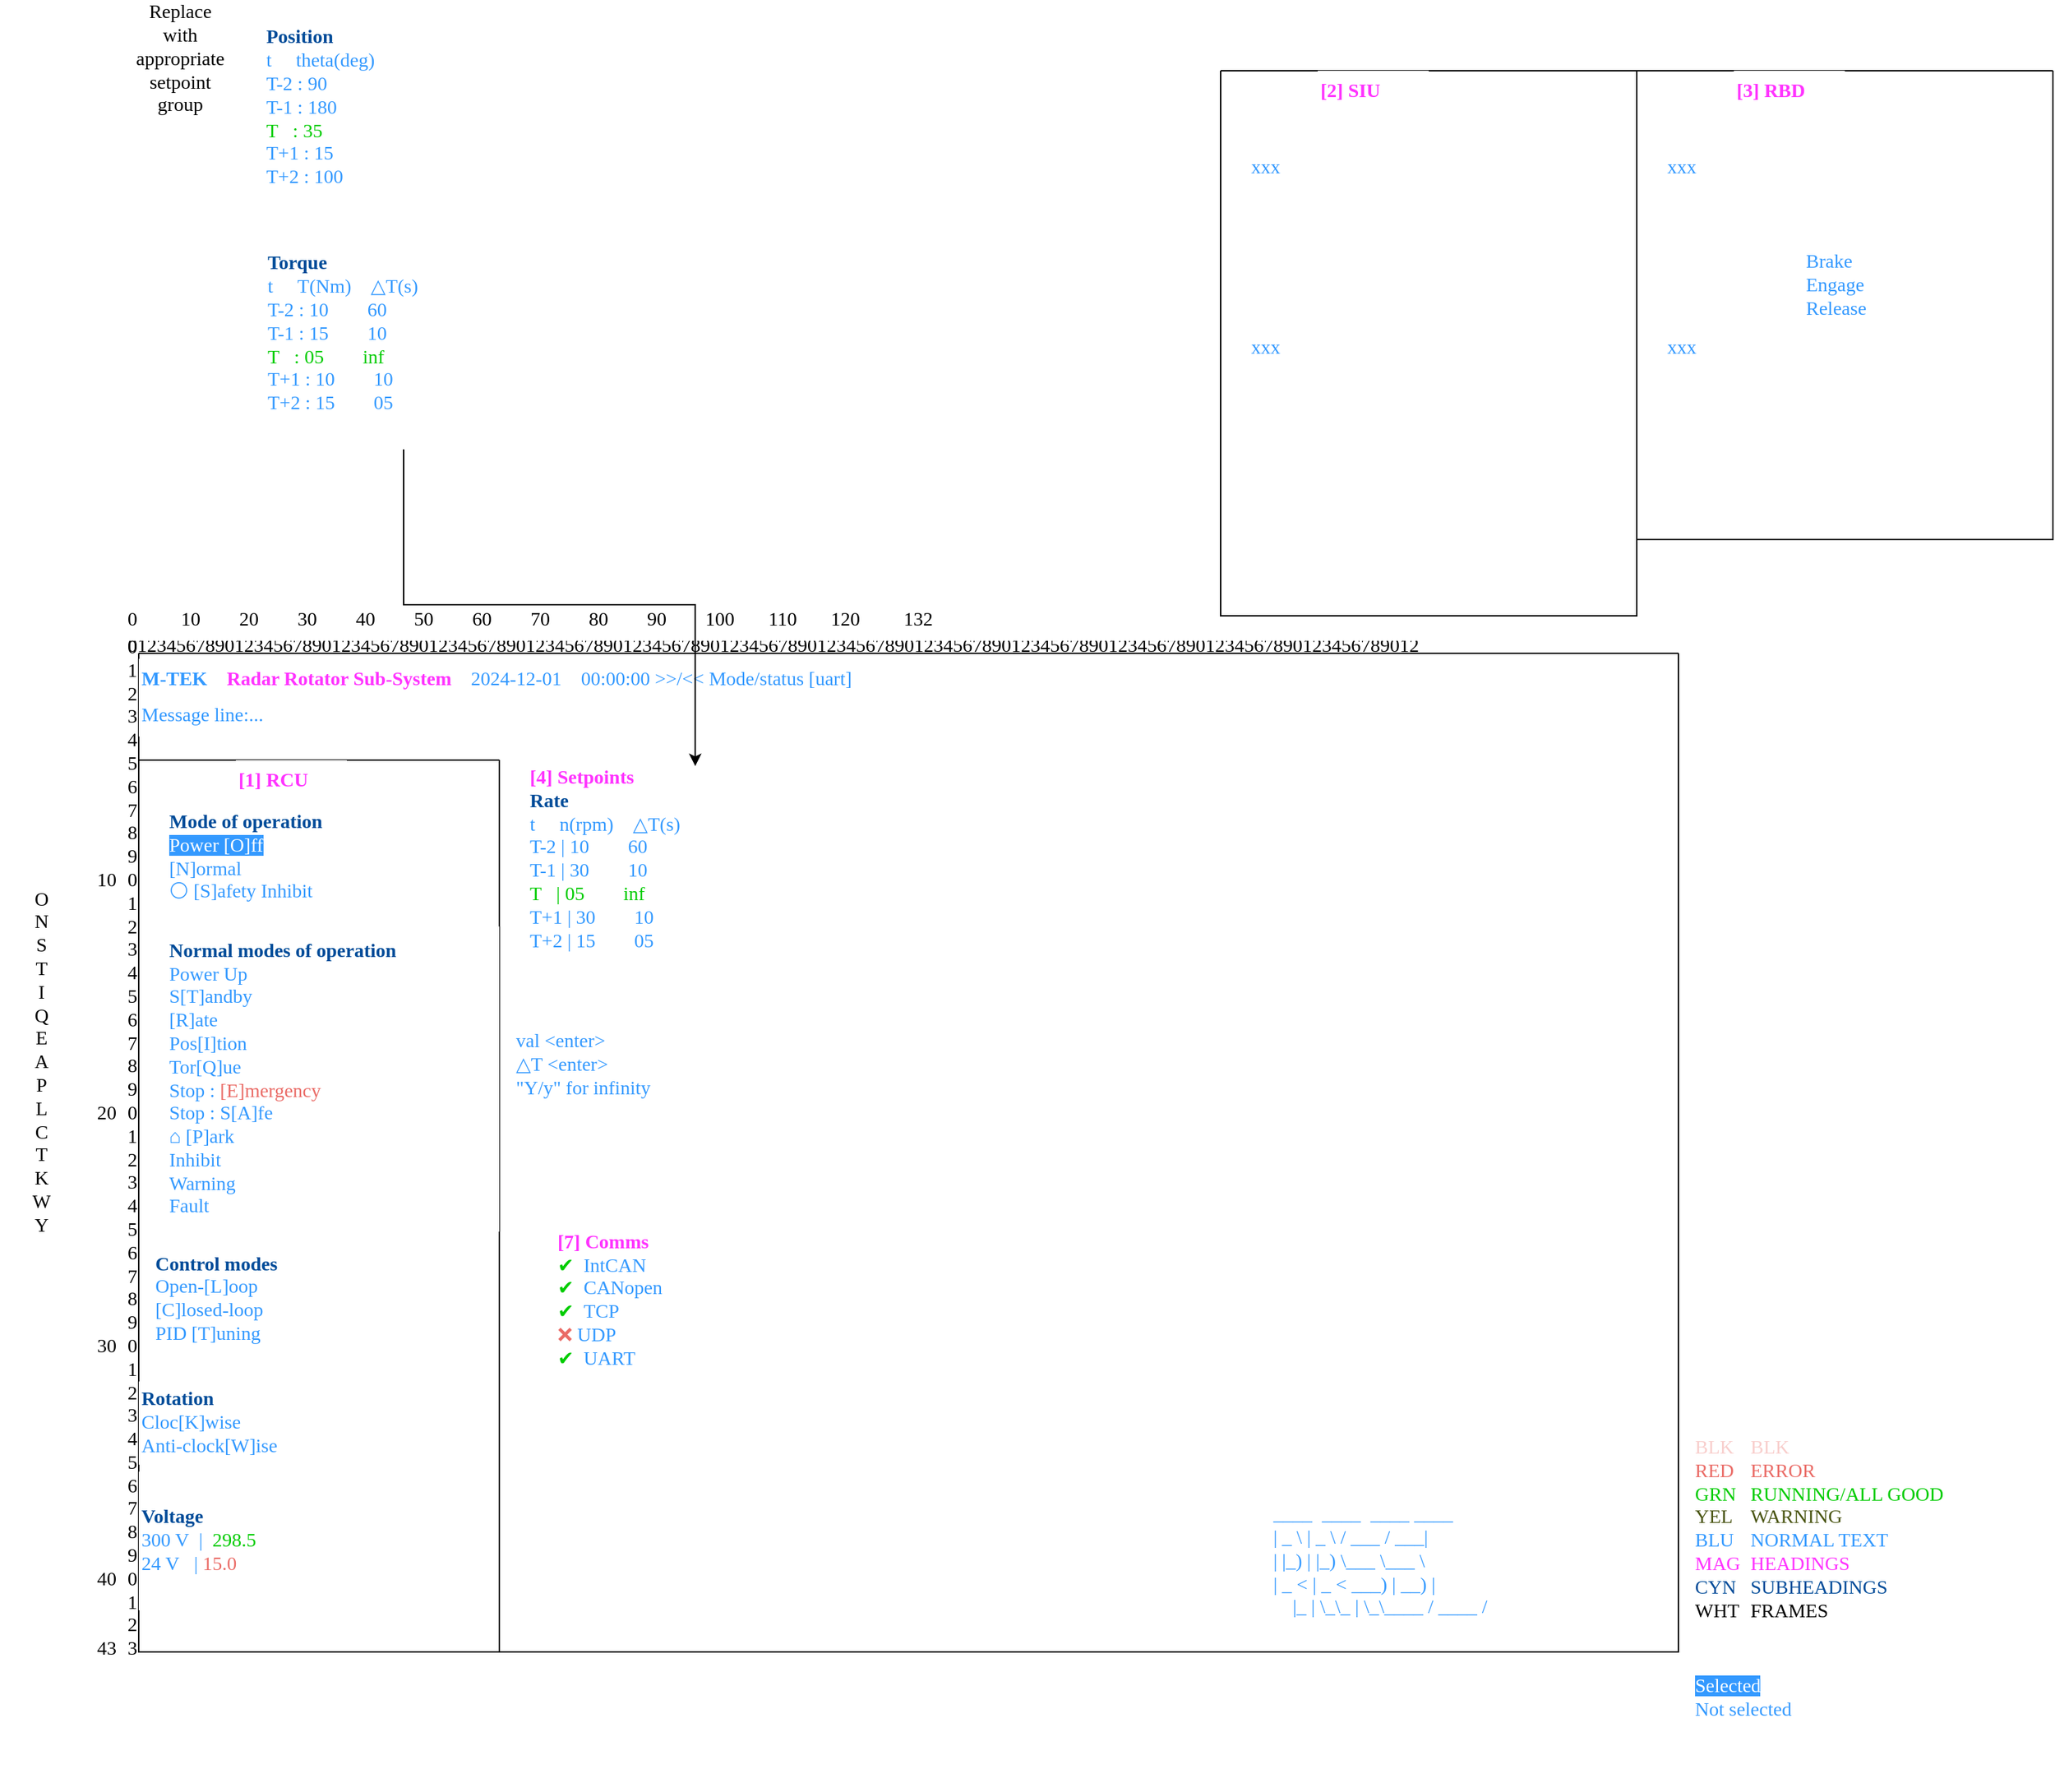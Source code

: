 <mxfile version="25.0.3">
  <diagram name="Page-1" id="gYPdV5KYoYjTxZCbX4Au">
    <mxGraphModel dx="3088" dy="1907" grid="1" gridSize="10" guides="1" tooltips="1" connect="1" arrows="1" fold="1" page="1" pageScale="1" pageWidth="1654" pageHeight="1169" math="0" shadow="0">
      <root>
        <mxCell id="0" />
        <mxCell id="1" parent="0" />
        <mxCell id="qkAYrCaB-duEuZqhV6VB-1" value="&lt;font&gt;0123456789012345678901234567890123456789012345678901234567890123456789012345678901234567890123456789012345678901234567890123456789012&lt;/font&gt;" style="text;html=1;align=left;verticalAlign=middle;resizable=0;points=[];autosize=1;strokeColor=none;fillColor=default;fontFamily=Lucida Console;fontSize=14;" parent="1" vertex="1">
          <mxGeometry x="10" y="-20" width="1150" height="30" as="geometry" />
        </mxCell>
        <mxCell id="qkAYrCaB-duEuZqhV6VB-2" value="&lt;font&gt;0&amp;nbsp; &amp;nbsp; &amp;nbsp; &amp;nbsp; &amp;nbsp;10&amp;nbsp; &amp;nbsp; &amp;nbsp; &amp;nbsp; 20&amp;nbsp; &amp;nbsp; &amp;nbsp; &amp;nbsp; 30&amp;nbsp; &amp;nbsp; &amp;nbsp; &amp;nbsp; 40&amp;nbsp; &amp;nbsp; &amp;nbsp; &amp;nbsp; 50&amp;nbsp; &amp;nbsp; &amp;nbsp; &amp;nbsp; 60&amp;nbsp; &amp;nbsp; &amp;nbsp; &amp;nbsp; 70&amp;nbsp; &amp;nbsp; &amp;nbsp; &amp;nbsp; 80&amp;nbsp; &amp;nbsp; &amp;nbsp; &amp;nbsp; 90&amp;nbsp; &amp;nbsp; &amp;nbsp; &amp;nbsp; 100&amp;nbsp; &amp;nbsp; &amp;nbsp; &amp;nbsp;110&amp;nbsp; &amp;nbsp; &amp;nbsp; &amp;nbsp;120&amp;nbsp; &amp;nbsp; &amp;nbsp; &amp;nbsp; &amp;nbsp;132&amp;nbsp;&lt;/font&gt;" style="text;html=1;align=left;verticalAlign=middle;resizable=0;points=[];autosize=1;strokeColor=none;fillColor=default;fontFamily=Lucida Console;fontSize=14;" parent="1" vertex="1">
          <mxGeometry x="10" y="-39" width="1170" height="30" as="geometry" />
        </mxCell>
        <mxCell id="0JCC86L8l436ZXqpCiF8-2" value="&lt;div&gt;&lt;br&gt;&lt;/div&gt;&lt;div&gt;&lt;br&gt;&lt;/div&gt;&lt;div&gt;&lt;br&gt;&lt;/div&gt;&lt;div&gt;&lt;br&gt;&lt;/div&gt;&lt;div&gt;&lt;br&gt;&lt;/div&gt;&lt;div&gt;&lt;br&gt;&lt;/div&gt;&lt;div&gt;&lt;br&gt;&lt;/div&gt;&lt;div&gt;&lt;br&gt;&lt;/div&gt;&lt;div&gt;&lt;br&gt;&lt;/div&gt;&lt;br&gt;&lt;div&gt;10&lt;/div&gt;&lt;div&gt;&lt;br&gt;&lt;/div&gt;&lt;div&gt;&lt;br&gt;&lt;/div&gt;&lt;div&gt;&lt;br&gt;&lt;/div&gt;&lt;div&gt;&lt;br&gt;&lt;/div&gt;&lt;div&gt;&lt;br&gt;&lt;/div&gt;&lt;div&gt;&lt;br&gt;&lt;/div&gt;&lt;div&gt;&lt;br&gt;&lt;/div&gt;&lt;div&gt;&lt;br&gt;&lt;/div&gt;&lt;div&gt;&lt;br&gt;&lt;/div&gt;&lt;div&gt;20&lt;/div&gt;&lt;div&gt;&lt;br&gt;&lt;/div&gt;&lt;div&gt;&lt;br&gt;&lt;/div&gt;&lt;div&gt;&lt;br&gt;&lt;/div&gt;&lt;div&gt;&lt;br&gt;&lt;/div&gt;&lt;div&gt;&lt;br&gt;&lt;/div&gt;&lt;div&gt;&lt;br&gt;&lt;/div&gt;&lt;div&gt;&lt;br&gt;&lt;/div&gt;&lt;div&gt;&lt;br&gt;&lt;/div&gt;&lt;div&gt;&lt;br&gt;&lt;/div&gt;&lt;div&gt;30&lt;/div&gt;&lt;div&gt;&lt;br&gt;&lt;/div&gt;&lt;div&gt;&lt;br&gt;&lt;/div&gt;&lt;div&gt;&lt;br&gt;&lt;/div&gt;&lt;div&gt;&lt;br&gt;&lt;/div&gt;&lt;div&gt;&lt;br&gt;&lt;/div&gt;&lt;div&gt;&lt;br&gt;&lt;/div&gt;&lt;div&gt;&lt;br&gt;&lt;/div&gt;&lt;div&gt;&lt;br&gt;&lt;/div&gt;&lt;div&gt;&lt;br&gt;&lt;/div&gt;&lt;div&gt;40&lt;/div&gt;&lt;div&gt;&lt;br&gt;&lt;/div&gt;&lt;div&gt;&lt;br&gt;&lt;/div&gt;&lt;div&gt;43&lt;/div&gt;&lt;div&gt;&lt;br&gt;&lt;/div&gt;&lt;div&gt;&lt;br&gt;&lt;/div&gt;&lt;div&gt;&lt;br&gt;&lt;/div&gt;" style="text;whiteSpace=wrap;html=1;align=right;fontFamily=Lucida Console;fontSize=14;" parent="1" vertex="1">
          <mxGeometry x="-18" y="-19" width="24" height="240" as="geometry" />
        </mxCell>
        <mxCell id="qkAYrCaB-duEuZqhV6VB-3" value="0&lt;div&gt;1&lt;/div&gt;&lt;div&gt;2&lt;/div&gt;&lt;div&gt;3&lt;/div&gt;&lt;div&gt;4&lt;/div&gt;&lt;div&gt;5&lt;/div&gt;&lt;div&gt;6&lt;/div&gt;&lt;div&gt;7&lt;/div&gt;&lt;div&gt;8&lt;/div&gt;&lt;div&gt;9&lt;/div&gt;&lt;div&gt;0&lt;/div&gt;&lt;div&gt;1&lt;/div&gt;&lt;div&gt;2&lt;/div&gt;&lt;div&gt;3&lt;/div&gt;&lt;div&gt;4&lt;/div&gt;&lt;div&gt;5&lt;/div&gt;&lt;div&gt;6&lt;/div&gt;&lt;div&gt;7&lt;/div&gt;&lt;div&gt;8&lt;/div&gt;&lt;div&gt;9&lt;/div&gt;&lt;div&gt;0&lt;/div&gt;&lt;div&gt;1&lt;/div&gt;&lt;div&gt;2&lt;/div&gt;&lt;div&gt;3&lt;/div&gt;&lt;div&gt;4&lt;/div&gt;&lt;div&gt;5&lt;/div&gt;&lt;div&gt;6&lt;/div&gt;&lt;div&gt;7&lt;/div&gt;&lt;div&gt;8&lt;/div&gt;&lt;div&gt;9&lt;/div&gt;&lt;div&gt;0&lt;/div&gt;&lt;div&gt;1&lt;/div&gt;&lt;div&gt;2&lt;/div&gt;&lt;div&gt;3&lt;/div&gt;&lt;div&gt;4&lt;/div&gt;&lt;div&gt;5&lt;/div&gt;&lt;div&gt;6&lt;/div&gt;&lt;div&gt;7&lt;/div&gt;&lt;div&gt;8&lt;/div&gt;&lt;div&gt;9&lt;/div&gt;&lt;div&gt;0&lt;/div&gt;&lt;div&gt;1&lt;/div&gt;&lt;div&gt;2&lt;/div&gt;&lt;div&gt;3&lt;/div&gt;&lt;div&gt;&lt;br&gt;&lt;/div&gt;&lt;div&gt;&lt;br&gt;&lt;/div&gt;" style="text;whiteSpace=wrap;html=1;fontFamily=Lucida Console;fontSize=14;" parent="1" vertex="1">
          <mxGeometry x="10" y="-19" width="24" height="240" as="geometry" />
        </mxCell>
        <mxCell id="LSzqvkUK99cfRbp6Mw0R-84" value="&lt;div&gt;&lt;font color=&quot;#f8cecc&quot;&gt;BLK&lt;/font&gt;&lt;/div&gt;&lt;div&gt;&lt;font color=&quot;#ea6b66&quot;&gt;RED&lt;/font&gt;&lt;/div&gt;&lt;div&gt;&lt;span style=&quot;color: rgb(0, 204, 0);&quot;&gt;GRN&lt;/span&gt;&lt;/div&gt;&lt;div&gt;&lt;font color=&quot;#495411&quot;&gt;YEL&lt;/font&gt;&lt;/div&gt;&lt;div&gt;&lt;font color=&quot;#3399ff&quot;&gt;BLU&lt;/font&gt;&lt;/div&gt;&lt;div&gt;&lt;font color=&quot;#ff33ff&quot;&gt;MAG&lt;/font&gt;&lt;/div&gt;&lt;div&gt;&lt;font color=&quot;#004c99&quot;&gt;CYN&lt;/font&gt;&lt;/div&gt;&lt;div&gt;WHT&lt;/div&gt;&lt;div&gt;&lt;br&gt;&lt;/div&gt;" style="text;html=1;align=left;verticalAlign=middle;resizable=0;points=[];autosize=1;strokeColor=none;fillColor=default;fontFamily=Lucida Console;fontSize=14;" parent="1" vertex="1">
          <mxGeometry x="1140" y="560" width="50" height="160" as="geometry" />
        </mxCell>
        <mxCell id="LSzqvkUK99cfRbp6Mw0R-85" value="&lt;div&gt;&lt;font color=&quot;#f8cecc&quot;&gt;BLK&lt;/font&gt;&lt;/div&gt;&lt;div&gt;&lt;font color=&quot;#ea6b66&quot;&gt;ERROR&lt;/font&gt;&lt;/div&gt;&lt;div&gt;&lt;span style=&quot;color: rgb(0, 204, 0);&quot;&gt;RUNNING/ALL GOOD&lt;/span&gt;&lt;/div&gt;&lt;div&gt;&lt;font color=&quot;#495411&quot;&gt;WARNING&lt;/font&gt;&lt;/div&gt;&lt;div&gt;&lt;font color=&quot;#3399ff&quot;&gt;NORMAL TEXT&lt;/font&gt;&lt;/div&gt;&lt;div&gt;&lt;font color=&quot;#ff33ff&quot;&gt;HEADINGS&lt;/font&gt;&lt;/div&gt;&lt;div&gt;&lt;span style=&quot;background-color: initial;&quot;&gt;&lt;font color=&quot;#004c99&quot;&gt;SUBHEADINGS&lt;/font&gt;&lt;/span&gt;&lt;/div&gt;&lt;div&gt;&lt;span style=&quot;background-color: initial;&quot;&gt;FRAMES&lt;/span&gt;&lt;/div&gt;&lt;div&gt;&lt;br&gt;&lt;/div&gt;" style="text;html=1;align=left;verticalAlign=middle;resizable=0;points=[];autosize=1;strokeColor=none;fillColor=default;fontFamily=Lucida Console;fontSize=14;" parent="1" vertex="1">
          <mxGeometry x="1180" y="560" width="160" height="160" as="geometry" />
        </mxCell>
        <mxCell id="Y0vUoYvXCPpR4QLky-6E-1" value="&lt;div style=&quot;forced-color-adjust: none; font-family: &amp;quot;Lucida Console&amp;quot;; font-size: 14px; font-style: normal; font-variant-ligatures: normal; font-variant-caps: normal; font-weight: 400; letter-spacing: normal; orphans: 2; text-align: left; text-indent: 0px; text-transform: none; widows: 2; word-spacing: 0px; -webkit-text-stroke-width: 0px; white-space: nowrap; text-decoration-thickness: initial; text-decoration-style: initial; text-decoration-color: initial;&quot;&gt;&lt;font color=&quot;#ffffff&quot;&gt;&lt;span style=&quot;background-color: rgb(51, 153, 255);&quot;&gt;Selected&lt;/span&gt;&lt;/font&gt;&lt;/div&gt;&lt;div style=&quot;forced-color-adjust: none; font-family: &amp;quot;Lucida Console&amp;quot;; font-size: 14px; font-style: normal; font-variant-ligatures: normal; font-variant-caps: normal; font-weight: 400; letter-spacing: normal; orphans: 2; text-align: left; text-indent: 0px; text-transform: none; widows: 2; word-spacing: 0px; -webkit-text-stroke-width: 0px; white-space: nowrap; text-decoration-thickness: initial; text-decoration-style: initial; text-decoration-color: initial;&quot;&gt;&lt;span style=&quot;color: rgb(51, 153, 255);&quot;&gt;Not selected&lt;/span&gt;&lt;/div&gt;" style="text;whiteSpace=wrap;html=1;" parent="1" vertex="1">
          <mxGeometry x="1140" y="730" width="130" height="90" as="geometry" />
        </mxCell>
        <mxCell id="0JCC86L8l436ZXqpCiF8-6" value="&lt;div&gt;&lt;div&gt;&lt;span style=&quot;color: rgb(0, 76, 153); background-color: initial;&quot;&gt;&lt;b&gt;Position&lt;/b&gt;&lt;/span&gt;&lt;/div&gt;&lt;/div&gt;&lt;div&gt;&lt;font color=&quot;#3399ff&quot;&gt;t&amp;nbsp; &amp;nbsp; &amp;nbsp;&lt;/font&gt;&lt;font color=&quot;#3399ff&quot; style=&quot;background-color: initial;&quot;&gt;theta(deg)&amp;nbsp;&lt;/font&gt;&lt;/div&gt;&lt;div&gt;&lt;font style=&quot;background-color: initial;&quot; color=&quot;#3399ff&quot;&gt;T-2 : 90&lt;/font&gt;&lt;span style=&quot;background-color: initial; color: rgb(51, 153, 255);&quot;&gt;&amp;nbsp; &amp;nbsp; &amp;nbsp; &amp;nbsp;&amp;nbsp;&lt;/span&gt;&lt;/div&gt;&lt;div&gt;&lt;font color=&quot;#3399ff&quot;&gt;T-1 : 180&amp;nbsp; &amp;nbsp; &amp;nbsp; &amp;nbsp;&amp;nbsp;&lt;/font&gt;&lt;/div&gt;&lt;div&gt;&lt;font color=&quot;#00cc00&quot;&gt;T&amp;nbsp; &amp;nbsp;: 35&amp;nbsp; &amp;nbsp; &amp;nbsp; &amp;nbsp;&amp;nbsp;&lt;/font&gt;&lt;/div&gt;&lt;div&gt;&lt;font color=&quot;#3399ff&quot;&gt;T+1 : 15&amp;nbsp; &amp;nbsp; &amp;nbsp; &amp;nbsp;&amp;nbsp;&lt;/font&gt;&lt;/div&gt;&lt;div&gt;&lt;font color=&quot;#3399ff&quot;&gt;T+2 : 100&amp;nbsp; &amp;nbsp; &amp;nbsp; &amp;nbsp;&amp;nbsp;&lt;/font&gt;&lt;/div&gt;&lt;div&gt;&lt;br&gt;&lt;/div&gt;" style="text;html=1;align=left;verticalAlign=middle;resizable=0;points=[];autosize=1;strokeColor=none;fillColor=default;fontFamily=Lucida Console;fontSize=14;" parent="1" vertex="1">
          <mxGeometry x="110" y="-460" width="170" height="150" as="geometry" />
        </mxCell>
        <mxCell id="0JCC86L8l436ZXqpCiF8-7" value="&lt;div&gt;&lt;div&gt;&lt;span style=&quot;color: rgb(0, 76, 153); background-color: initial;&quot;&gt;&lt;b&gt;Torque&lt;/b&gt;&lt;/span&gt;&lt;/div&gt;&lt;/div&gt;&lt;div&gt;&lt;font color=&quot;#3399ff&quot;&gt;t&amp;nbsp; &amp;nbsp; &amp;nbsp;&lt;/font&gt;&lt;font color=&quot;#3399ff&quot; style=&quot;background-color: initial;&quot;&gt;T(Nm)&amp;nbsp; &amp;nbsp;&amp;nbsp;&lt;/font&gt;&lt;span style=&quot;background-color: initial;&quot;&gt;&lt;font color=&quot;#3399ff&quot;&gt;△&lt;/font&gt;&lt;/span&gt;&lt;font color=&quot;#3399ff&quot;&gt;T(&lt;/font&gt;&lt;span style=&quot;background-color: initial; color: rgb(51, 153, 255);&quot;&gt;s)&lt;/span&gt;&lt;/div&gt;&lt;div&gt;&lt;font style=&quot;background-color: initial;&quot; color=&quot;#3399ff&quot;&gt;T-2 :&amp;nbsp;&lt;/font&gt;&lt;span style=&quot;background-color: initial; color: rgb(51, 153, 255);&quot;&gt;10&amp;nbsp; &amp;nbsp; &amp;nbsp; &amp;nbsp; 60&lt;/span&gt;&lt;/div&gt;&lt;div&gt;&lt;font color=&quot;#3399ff&quot;&gt;T-1 : 15&amp;nbsp; &amp;nbsp; &amp;nbsp; &amp;nbsp; 10&lt;/font&gt;&lt;/div&gt;&lt;div&gt;&lt;font color=&quot;#00cc00&quot;&gt;T&amp;nbsp; &amp;nbsp;: 05&amp;nbsp; &amp;nbsp; &amp;nbsp; &amp;nbsp; inf&lt;/font&gt;&lt;/div&gt;&lt;div&gt;&lt;font color=&quot;#3399ff&quot;&gt;T+1 : 10&amp;nbsp; &amp;nbsp; &amp;nbsp; &amp;nbsp; 10&lt;/font&gt;&lt;/div&gt;&lt;div&gt;&lt;font color=&quot;#3399ff&quot;&gt;T+2 : 15&amp;nbsp; &amp;nbsp; &amp;nbsp; &amp;nbsp; 05&lt;/font&gt;&lt;/div&gt;&lt;div&gt;&lt;br&gt;&lt;/div&gt;" style="text;html=1;align=left;verticalAlign=middle;resizable=0;points=[];autosize=1;strokeColor=none;fillColor=default;fontFamily=Lucida Console;fontSize=14;" parent="1" vertex="1">
          <mxGeometry x="111" y="-297" width="200" height="150" as="geometry" />
        </mxCell>
        <mxCell id="Y0vUoYvXCPpR4QLky-6E-5" value="&lt;font style=&quot;font-size: 14px;&quot; face=&quot;Lucida Console&quot;&gt;Replace with appropriate setpoint group&lt;/font&gt;&lt;div&gt;&lt;font style=&quot;font-size: 14px;&quot; face=&quot;Lucida Console&quot;&gt;&lt;br&gt;&lt;/font&gt;&lt;/div&gt;" style="text;strokeColor=none;align=center;fillColor=none;html=1;verticalAlign=middle;whiteSpace=wrap;rounded=0;" parent="1" vertex="1">
          <mxGeometry x="20" y="-435" width="60" height="30" as="geometry" />
        </mxCell>
        <mxCell id="Y0vUoYvXCPpR4QLky-6E-9" value="&lt;div&gt;&lt;font style=&quot;font-size: 14px;&quot; face=&quot;Lucida Console&quot;&gt;O&lt;/font&gt;&lt;/div&gt;&lt;div&gt;&lt;font style=&quot;font-size: 14px;&quot; face=&quot;Lucida Console&quot;&gt;N&lt;/font&gt;&lt;/div&gt;&lt;div&gt;&lt;font style=&quot;font-size: 14px;&quot; face=&quot;Lucida Console&quot;&gt;S&lt;/font&gt;&lt;/div&gt;&lt;div&gt;&lt;font style=&quot;font-size: 14px;&quot; face=&quot;Lucida Console&quot;&gt;T&lt;/font&gt;&lt;/div&gt;&lt;div&gt;&lt;font style=&quot;font-size: 14px;&quot; face=&quot;Lucida Console&quot;&gt;I&lt;/font&gt;&lt;/div&gt;&lt;div&gt;&lt;font style=&quot;font-size: 14px;&quot; face=&quot;Lucida Console&quot;&gt;Q&lt;/font&gt;&lt;/div&gt;&lt;div&gt;&lt;font style=&quot;font-size: 14px;&quot; face=&quot;Lucida Console&quot;&gt;E&lt;/font&gt;&lt;/div&gt;&lt;div&gt;&lt;font face=&quot;Lucida Console&quot;&gt;&lt;span style=&quot;font-size: 14px;&quot;&gt;A&lt;/span&gt;&lt;/font&gt;&lt;/div&gt;&lt;div&gt;&lt;font style=&quot;font-size: 14px;&quot; face=&quot;Lucida Console&quot;&gt;P&lt;/font&gt;&lt;/div&gt;&lt;div&gt;&lt;font style=&quot;font-size: 14px;&quot; face=&quot;Lucida Console&quot;&gt;L&lt;/font&gt;&lt;/div&gt;&lt;div&gt;&lt;font style=&quot;font-size: 14px;&quot; face=&quot;Lucida Console&quot;&gt;C&lt;/font&gt;&lt;/div&gt;&lt;div&gt;&lt;font style=&quot;font-size: 14px;&quot; face=&quot;Lucida Console&quot;&gt;T&lt;/font&gt;&lt;/div&gt;&lt;div&gt;&lt;font style=&quot;font-size: 14px;&quot; face=&quot;Lucida Console&quot;&gt;K&lt;/font&gt;&lt;/div&gt;&lt;div&gt;&lt;font style=&quot;font-size: 14px;&quot; face=&quot;Lucida Console&quot;&gt;W&lt;/font&gt;&lt;/div&gt;&lt;div&gt;&lt;font style=&quot;font-size: 14px;&quot; face=&quot;Lucida Console&quot;&gt;Y&lt;/font&gt;&lt;/div&gt;" style="text;strokeColor=none;align=center;fillColor=none;html=1;verticalAlign=middle;whiteSpace=wrap;rounded=0;" parent="1" vertex="1">
          <mxGeometry x="-80" y="110" width="60" height="370" as="geometry" />
        </mxCell>
        <mxCell id="LSzqvkUK99cfRbp6Mw0R-61" value="&#xa;" style="swimlane;startSize=0;fontFamily=Lucida Console;fontSize=14;" parent="1" vertex="1">
          <mxGeometry x="1100" y="-420" width="300" height="338" as="geometry" />
        </mxCell>
        <mxCell id="LSzqvkUK99cfRbp6Mw0R-62" value="&lt;div&gt;&lt;font color=&quot;#3399ff&quot;&gt;xxx&lt;/font&gt;&lt;/div&gt;" style="text;html=1;align=left;verticalAlign=middle;resizable=0;points=[];autosize=1;strokeColor=none;fillColor=default;fontFamily=Lucida Console;fontSize=14;" parent="LSzqvkUK99cfRbp6Mw0R-61" vertex="1">
          <mxGeometry x="20" y="55" width="50" height="30" as="geometry" />
        </mxCell>
        <mxCell id="LSzqvkUK99cfRbp6Mw0R-63" value="&lt;div&gt;&lt;font color=&quot;#3399ff&quot;&gt;xxx&lt;/font&gt;&lt;/div&gt;" style="text;html=1;align=left;verticalAlign=middle;resizable=0;points=[];autosize=1;strokeColor=none;fillColor=default;fontFamily=Lucida Console;fontSize=14;" parent="LSzqvkUK99cfRbp6Mw0R-61" vertex="1">
          <mxGeometry x="20" y="185" width="50" height="30" as="geometry" />
        </mxCell>
        <mxCell id="LSzqvkUK99cfRbp6Mw0R-64" value="&lt;span style=&quot;color: rgb(255, 51, 255);&quot;&gt;&lt;b&gt;[3] RBD&lt;/b&gt;&lt;/span&gt;" style="text;html=1;align=left;verticalAlign=middle;resizable=0;points=[];autosize=1;strokeColor=none;fillColor=default;fontFamily=Lucida Console;fontSize=14;" parent="LSzqvkUK99cfRbp6Mw0R-61" vertex="1">
          <mxGeometry x="70" width="80" height="30" as="geometry" />
        </mxCell>
        <mxCell id="LSzqvkUK99cfRbp6Mw0R-16" value="&lt;div&gt;&lt;font color=&quot;#3399ff&quot;&gt;Brake&lt;/font&gt;&lt;/div&gt;&lt;div&gt;&lt;font color=&quot;#3399ff&quot;&gt;Engage&lt;/font&gt;&lt;/div&gt;&lt;div&gt;&lt;font color=&quot;#3399ff&quot;&gt;Release&lt;/font&gt;&lt;/div&gt;" style="text;html=1;align=left;verticalAlign=middle;resizable=0;points=[];autosize=1;strokeColor=none;fillColor=default;fontFamily=Lucida Console;fontSize=14;" parent="LSzqvkUK99cfRbp6Mw0R-61" vertex="1">
          <mxGeometry x="120" y="125" width="80" height="60" as="geometry" />
        </mxCell>
        <mxCell id="LSzqvkUK99cfRbp6Mw0R-57" value="&#xa;" style="swimlane;startSize=0;fontFamily=Lucida Console;fontSize=14;" parent="1" vertex="1">
          <mxGeometry x="800" y="-420" width="300" height="393" as="geometry" />
        </mxCell>
        <mxCell id="LSzqvkUK99cfRbp6Mw0R-58" value="&lt;div&gt;&lt;font color=&quot;#3399ff&quot;&gt;xxx&lt;/font&gt;&lt;/div&gt;" style="text;html=1;align=left;verticalAlign=middle;resizable=0;points=[];autosize=1;strokeColor=none;fillColor=default;fontFamily=Lucida Console;fontSize=14;" parent="LSzqvkUK99cfRbp6Mw0R-57" vertex="1">
          <mxGeometry x="20" y="55" width="50" height="30" as="geometry" />
        </mxCell>
        <mxCell id="LSzqvkUK99cfRbp6Mw0R-59" value="&lt;div&gt;&lt;font color=&quot;#3399ff&quot;&gt;xxx&lt;/font&gt;&lt;/div&gt;" style="text;html=1;align=left;verticalAlign=middle;resizable=0;points=[];autosize=1;strokeColor=none;fillColor=default;fontFamily=Lucida Console;fontSize=14;" parent="LSzqvkUK99cfRbp6Mw0R-57" vertex="1">
          <mxGeometry x="20" y="185" width="50" height="30" as="geometry" />
        </mxCell>
        <mxCell id="LSzqvkUK99cfRbp6Mw0R-60" value="&lt;span style=&quot;color: rgb(255, 51, 255);&quot;&gt;&lt;b&gt;[2] SIU&lt;/b&gt;&lt;/span&gt;" style="text;html=1;align=left;verticalAlign=middle;resizable=0;points=[];autosize=1;strokeColor=none;fillColor=default;fontFamily=Lucida Console;fontSize=14;" parent="LSzqvkUK99cfRbp6Mw0R-57" vertex="1">
          <mxGeometry x="70" width="80" height="30" as="geometry" />
        </mxCell>
        <mxCell id="oLKlljd090616Nfrw5Nb-1" value="" style="swimlane;startSize=0;fontFamily=Lucida Console;fontSize=14;" parent="1" vertex="1">
          <mxGeometry x="20" width="1110" height="720" as="geometry" />
        </mxCell>
        <mxCell id="LSzqvkUK99cfRbp6Mw0R-2" value="&#xa;" style="swimlane;startSize=0;fontFamily=Lucida Console;fontSize=14;" parent="oLKlljd090616Nfrw5Nb-1" vertex="1">
          <mxGeometry y="77" width="260" height="643" as="geometry" />
        </mxCell>
        <mxCell id="LSzqvkUK99cfRbp6Mw0R-15" value="&lt;div&gt;&lt;span style=&quot;color: rgb(0, 76, 153); background-color: initial;&quot;&gt;&lt;b&gt;Mode of operation&amp;nbsp;&lt;/b&gt;&lt;/span&gt;&lt;/div&gt;&lt;div&gt;&lt;font color=&quot;#ffffff&quot; style=&quot;background-color: rgb(51, 153, 255);&quot;&gt;Power [O]ff&lt;/font&gt;&lt;/div&gt;&lt;div&gt;&lt;div&gt;&lt;font color=&quot;#3399ff&quot;&gt;[N]ormal&amp;nbsp;&lt;/font&gt;&lt;/div&gt;&lt;div style=&quot;color: rgb(51, 153, 255);&quot;&gt;⚪ [S]afety Inhibit&lt;/div&gt;&lt;/div&gt;" style="text;html=1;align=left;verticalAlign=middle;resizable=0;points=[];autosize=1;strokeColor=none;fillColor=default;fontFamily=Lucida Console;fontSize=14;" parent="LSzqvkUK99cfRbp6Mw0R-2" vertex="1">
          <mxGeometry x="20" y="30" width="190" height="80" as="geometry" />
        </mxCell>
        <mxCell id="LSzqvkUK99cfRbp6Mw0R-17" value="&lt;div&gt;&lt;span style=&quot;color: rgb(0, 76, 153); background-color: initial;&quot;&gt;&lt;b&gt;Normal modes of operation&lt;/b&gt;&lt;/span&gt;&lt;/div&gt;&lt;div&gt;&lt;span style=&quot;color: rgb(51, 153, 255); background-color: initial;&quot;&gt;Power Up&lt;/span&gt;&lt;/div&gt;&lt;div&gt;&lt;span style=&quot;background-color: initial;&quot;&gt;&lt;font color=&quot;#3399ff&quot;&gt;&lt;div style=&quot;&quot;&gt;S[T]andby&lt;/div&gt;&lt;div style=&quot;&quot;&gt;[R]ate&amp;nbsp;&lt;/div&gt;&lt;div style=&quot;&quot;&gt;Pos[I]tion&lt;/div&gt;&lt;div style=&quot;&quot;&gt;Tor[Q]ue&amp;nbsp;&lt;/div&gt;&lt;div style=&quot;&quot;&gt;Stop :&amp;nbsp;&lt;span style=&quot;color: rgb(234, 107, 102);&quot;&gt;[E]mergency&amp;nbsp;&lt;/span&gt;&lt;/div&gt;&lt;div style=&quot;&quot;&gt;Stop : S[A]fe&lt;/div&gt;&lt;/font&gt;&lt;/span&gt;&lt;span style=&quot;background-color: initial;&quot;&gt;&lt;font color=&quot;#3399ff&quot;&gt;&lt;div style=&quot;&quot;&gt;&lt;span style=&quot;background-color: initial; color: rgb(0, 0, 0);&quot;&gt;&lt;font color=&quot;#3399ff&quot;&gt;⌂ [&lt;/font&gt;&lt;/span&gt;P]ark&amp;nbsp;&lt;/div&gt;&lt;div style=&quot;&quot;&gt;Inhibit&lt;/div&gt;&lt;div style=&quot;&quot;&gt;Warning&lt;/div&gt;&lt;div style=&quot;&quot;&gt;Fault&amp;nbsp;&lt;/div&gt;&lt;/font&gt;&lt;/span&gt;&lt;/div&gt;" style="text;html=1;align=left;verticalAlign=middle;resizable=0;points=[];autosize=1;strokeColor=none;fillColor=default;fontFamily=Lucida Console;fontSize=14;" parent="LSzqvkUK99cfRbp6Mw0R-2" vertex="1">
          <mxGeometry x="20" y="120" width="240" height="220" as="geometry" />
        </mxCell>
        <mxCell id="LSzqvkUK99cfRbp6Mw0R-18" value="&lt;span style=&quot;color: rgb(255, 51, 255);&quot;&gt;&lt;b&gt;[1] RCU&lt;/b&gt;&lt;/span&gt;" style="text;html=1;align=left;verticalAlign=middle;resizable=0;points=[];autosize=1;strokeColor=none;fillColor=default;fontFamily=Lucida Console;fontSize=14;" parent="LSzqvkUK99cfRbp6Mw0R-2" vertex="1">
          <mxGeometry x="70" width="80" height="30" as="geometry" />
        </mxCell>
        <mxCell id="XM46SwbWzzAtsz8LBBQU-5" value="&lt;div&gt;&lt;div&gt;&lt;span style=&quot;color: rgb(0, 76, 153); background-color: initial;&quot;&gt;&lt;b&gt;Control modes&lt;/b&gt;&lt;/span&gt;&lt;/div&gt;&lt;/div&gt;&lt;div&gt;&lt;span style=&quot;color: rgb(51, 153, 255); background-color: initial;&quot;&gt;Open-[L]oop&lt;/span&gt;&lt;/div&gt;&lt;div&gt;&lt;font color=&quot;#3399ff&quot;&gt;[C]losed-loop&lt;/font&gt;&lt;/div&gt;&lt;div&gt;&lt;font color=&quot;#3399ff&quot;&gt;PID [T]uning&lt;/font&gt;&lt;/div&gt;&lt;div&gt;&lt;br&gt;&lt;/div&gt;" style="text;html=1;align=left;verticalAlign=middle;resizable=0;points=[];autosize=1;strokeColor=none;fillColor=default;fontFamily=Lucida Console;fontSize=14;" parent="LSzqvkUK99cfRbp6Mw0R-2" vertex="1">
          <mxGeometry x="10" y="347" width="140" height="100" as="geometry" />
        </mxCell>
        <mxCell id="oLKlljd090616Nfrw5Nb-26" value="&lt;div&gt;&lt;div&gt;&lt;span style=&quot;color: rgb(0, 76, 153); background-color: initial;&quot;&gt;&lt;b&gt;Rotation&lt;/b&gt;&lt;/span&gt;&lt;/div&gt;&lt;/div&gt;&lt;div&gt;&lt;font color=&quot;#3399ff&quot;&gt;Cloc[K]wise&lt;/font&gt;&lt;/div&gt;&lt;div&gt;&lt;font color=&quot;#3399ff&quot;&gt;Anti-clock[W]ise&lt;/font&gt;&lt;/div&gt;" style="text;html=1;align=left;verticalAlign=middle;resizable=0;points=[];autosize=1;strokeColor=none;fillColor=default;fontFamily=Lucida Console;fontSize=14;" parent="LSzqvkUK99cfRbp6Mw0R-2" vertex="1">
          <mxGeometry y="448" width="160" height="60" as="geometry" />
        </mxCell>
        <mxCell id="oLKlljd090616Nfrw5Nb-27" value="&lt;div&gt;&lt;br&gt;&lt;/div&gt;&lt;div&gt;&lt;span style=&quot;color: rgb(0, 76, 153);&quot;&gt;&lt;b&gt;Voltage&lt;/b&gt;&lt;/span&gt;&lt;/div&gt;&lt;div&gt;&lt;font color=&quot;#3399ff&quot;&gt;300 V&amp;nbsp; |&amp;nbsp;&amp;nbsp;&lt;/font&gt;&lt;span style=&quot;color: rgb(0, 204, 0);&quot;&gt;298.5&lt;/span&gt;&lt;font color=&quot;#3399ff&quot;&gt;&amp;nbsp;&lt;/font&gt;&lt;/div&gt;&lt;div&gt;&lt;span style=&quot;color: rgb(51, 153, 255);&quot;&gt;24 V&amp;nbsp; &amp;nbsp;|&amp;nbsp;&lt;/span&gt;&lt;span style=&quot;color: rgb(234, 107, 102); background-color: initial;&quot;&gt;15.0&lt;/span&gt;&lt;/div&gt;&lt;div&gt;&lt;br&gt;&lt;/div&gt;" style="text;html=1;align=left;verticalAlign=middle;resizable=0;points=[];autosize=1;strokeColor=none;fillColor=default;fontFamily=Lucida Console;fontSize=14;" parent="LSzqvkUK99cfRbp6Mw0R-2" vertex="1">
          <mxGeometry y="513" width="160" height="100" as="geometry" />
        </mxCell>
        <mxCell id="0JCC86L8l436ZXqpCiF8-4" value="&lt;div&gt;&lt;font color=&quot;#ff33ff&quot;&gt;&lt;b&gt;[4] Setpoints&lt;/b&gt;&lt;/font&gt;&lt;/div&gt;&lt;div&gt;&lt;span style=&quot;color: rgb(0, 76, 153);&quot;&gt;&lt;b&gt;Rate&amp;nbsp;&amp;nbsp;&lt;/b&gt;&lt;/span&gt;&lt;/div&gt;&lt;div&gt;&lt;font color=&quot;#3399ff&quot;&gt;t&amp;nbsp; &amp;nbsp; &amp;nbsp;&lt;/font&gt;&lt;font color=&quot;#3399ff&quot; style=&quot;background-color: initial;&quot;&gt;n(rpm)&amp;nbsp; &amp;nbsp;&amp;nbsp;&lt;/font&gt;&lt;span style=&quot;background-color: initial;&quot;&gt;&lt;font color=&quot;#3399ff&quot;&gt;△&lt;/font&gt;&lt;/span&gt;&lt;font color=&quot;#3399ff&quot;&gt;T(&lt;/font&gt;&lt;span style=&quot;background-color: initial; color: rgb(51, 153, 255);&quot;&gt;s)&lt;/span&gt;&lt;/div&gt;&lt;div&gt;&lt;font style=&quot;background-color: initial;&quot; color=&quot;#3399ff&quot;&gt;T-2 |&amp;nbsp;&lt;/font&gt;&lt;span style=&quot;background-color: initial; color: rgb(51, 153, 255);&quot;&gt;10&amp;nbsp; &amp;nbsp; &amp;nbsp; &amp;nbsp; 60&lt;/span&gt;&lt;/div&gt;&lt;div&gt;&lt;font color=&quot;#3399ff&quot;&gt;T-1 | 30&amp;nbsp; &amp;nbsp; &amp;nbsp; &amp;nbsp; 10&lt;/font&gt;&lt;/div&gt;&lt;div&gt;&lt;font color=&quot;#00cc00&quot;&gt;T&amp;nbsp; &amp;nbsp;| 05&amp;nbsp; &amp;nbsp; &amp;nbsp; &amp;nbsp; inf&lt;/font&gt;&lt;/div&gt;&lt;div&gt;&lt;font color=&quot;#3399ff&quot;&gt;T+1 | 30&amp;nbsp; &amp;nbsp; &amp;nbsp; &amp;nbsp; 10&lt;/font&gt;&lt;/div&gt;&lt;div&gt;&lt;font color=&quot;#3399ff&quot;&gt;T+2 | 15&amp;nbsp; &amp;nbsp; &amp;nbsp; &amp;nbsp; 05&lt;/font&gt;&lt;/div&gt;&lt;div&gt;&lt;br&gt;&lt;/div&gt;" style="text;html=1;align=left;verticalAlign=middle;resizable=0;points=[];autosize=1;strokeColor=none;fillColor=default;fontFamily=Lucida Console;fontSize=14;" parent="oLKlljd090616Nfrw5Nb-1" vertex="1">
          <mxGeometry x="280" y="77" width="200" height="160" as="geometry" />
        </mxCell>
        <mxCell id="oLKlljd090616Nfrw5Nb-9" value="&lt;font color=&quot;#3399ff&quot;&gt;&lt;b&gt;M-TEK&lt;/b&gt;&amp;nbsp; &amp;nbsp; &lt;/font&gt;&lt;font color=&quot;#ff33ff&quot;&gt;&lt;b&gt;Radar Rotator Sub-System&amp;nbsp; &lt;/b&gt;&amp;nbsp;&amp;nbsp;&lt;/font&gt;&lt;span style=&quot;color: rgb(51, 153, 255);&quot;&gt;2024-12-01&amp;nbsp; &amp;nbsp; 00:00:00&amp;nbsp;&lt;/span&gt;&lt;span style=&quot;color: rgb(51, 153, 255); background-color: initial;&quot;&gt;&amp;gt;&amp;gt;/&amp;lt;&amp;lt; Mode/status [&lt;/span&gt;&lt;span style=&quot;color: rgb(51, 153, 255);&quot;&gt;uart]&lt;/span&gt;" style="text;html=1;align=left;verticalAlign=middle;resizable=0;points=[];autosize=1;strokeColor=none;fillColor=default;labelBackgroundColor=none;fontFamily=Lucida Console;fontSize=14;" parent="oLKlljd090616Nfrw5Nb-1" vertex="1">
          <mxGeometry y="4" width="740" height="30" as="geometry" />
        </mxCell>
        <mxCell id="oLKlljd090616Nfrw5Nb-10" value="&lt;font color=&quot;#3399ff&quot;&gt;Message line:...&lt;/font&gt;" style="text;html=1;align=left;verticalAlign=middle;resizable=0;points=[];autosize=1;strokeColor=none;fillColor=default;fontFamily=Lucida Console;fontSize=14;" parent="oLKlljd090616Nfrw5Nb-1" vertex="1">
          <mxGeometry y="30" width="160" height="30" as="geometry" />
        </mxCell>
        <mxCell id="Y0vUoYvXCPpR4QLky-6E-8" value="&lt;div&gt;&lt;font color=&quot;#3399ff&quot;&gt;____&amp;nbsp; ____&amp;nbsp; ____ ____&lt;/font&gt;&lt;/div&gt;&lt;div&gt;&lt;font color=&quot;#3399ff&quot;&gt;| _ \ | _ \ / ___ / ___|&lt;/font&gt;&lt;/div&gt;&lt;div&gt;&lt;font color=&quot;#3399ff&quot;&gt;| |_) | |_) \___ \___ \&lt;/font&gt;&lt;/div&gt;&lt;div&gt;&lt;font color=&quot;#3399ff&quot;&gt;| _ &amp;lt; | _ &amp;lt; ___) | __) |&lt;/font&gt;&lt;/div&gt;&lt;div&gt;&lt;font color=&quot;#3399ff&quot;&gt;&amp;nbsp; &amp;nbsp; |_ | \_\_ | \_\____ / ____ /&lt;/font&gt;&lt;/div&gt;&lt;div&gt;&lt;br&gt;&lt;/div&gt;" style="text;html=1;align=left;verticalAlign=middle;resizable=0;points=[];autosize=1;strokeColor=none;fillColor=default;fontFamily=Lucida Console;fontSize=14;" parent="oLKlljd090616Nfrw5Nb-1" vertex="1">
          <mxGeometry x="816" y="608" width="290" height="110" as="geometry" />
        </mxCell>
        <mxCell id="0JCC86L8l436ZXqpCiF8-5" value="&lt;div&gt;&lt;div&gt;&lt;span style=&quot;color: rgb(51, 153, 255); background-color: initial;&quot;&gt;val &amp;lt;enter&amp;gt;&lt;/span&gt;&lt;/div&gt;&lt;div&gt;&lt;div&gt;&lt;div&gt;&lt;span style=&quot;background-color: initial;&quot;&gt;&lt;font color=&quot;#3399ff&quot;&gt;△&lt;/font&gt;&lt;/span&gt;&lt;font color=&quot;#3399ff&quot;&gt;T &amp;lt;enter&amp;gt;&lt;/font&gt;&lt;div&gt;&lt;div&gt;&lt;font color=&quot;#3399ff&quot;&gt;&quot;Y/y&quot; for infinity&lt;/font&gt;&lt;/div&gt;&lt;div&gt;&lt;br&gt;&lt;/div&gt;&lt;/div&gt;&lt;/div&gt;&lt;/div&gt;&lt;/div&gt;&lt;/div&gt;" style="text;html=1;align=left;verticalAlign=middle;resizable=0;points=[];autosize=1;strokeColor=none;fillColor=default;labelBackgroundColor=none;fontFamily=Lucida Console;fontSize=14;" parent="oLKlljd090616Nfrw5Nb-1" vertex="1">
          <mxGeometry x="270" y="265" width="180" height="80" as="geometry" />
        </mxCell>
        <mxCell id="LSzqvkUK99cfRbp6Mw0R-72" value="&lt;div&gt;&lt;span style=&quot;color: rgb(255, 51, 255); background-color: initial;&quot;&gt;&lt;b&gt;[7] Comms&lt;/b&gt;&lt;/span&gt;&lt;/div&gt;&lt;div&gt;&lt;span style=&quot;background-color: initial;&quot;&gt;&lt;font color=&quot;#00cc00&quot;&gt;✔&amp;nbsp;&amp;nbsp;&lt;/font&gt;&lt;/span&gt;&lt;span style=&quot;background-color: initial; color: rgb(51, 153, 255);&quot;&gt;IntCAN&lt;/span&gt;&lt;/div&gt;&lt;div&gt;&lt;span style=&quot;color: rgb(0, 204, 0); background-color: initial;&quot;&gt;✔&amp;nbsp;&amp;nbsp;&lt;/span&gt;&lt;font color=&quot;#3399ff&quot;&gt;CANopen&lt;/font&gt;&lt;/div&gt;&lt;div&gt;&lt;span style=&quot;color: rgb(0, 204, 0); background-color: initial;&quot;&gt;✔&lt;/span&gt;&lt;span style=&quot;background-color: initial; color: rgb(0, 204, 0);&quot;&gt;&amp;nbsp;&amp;nbsp;&lt;/span&gt;&lt;font style=&quot;background-color: initial;&quot; color=&quot;#3399ff&quot;&gt;TCP&lt;/font&gt;&lt;/div&gt;&lt;div&gt;&lt;span style=&quot;background-color: initial;&quot;&gt;&lt;font color=&quot;#ea6b66&quot;&gt;❌&lt;/font&gt;&lt;/span&gt;&lt;span style=&quot;background-color: initial; color: rgb(234, 107, 102);&quot;&gt;&amp;nbsp;&lt;/span&gt;&lt;font style=&quot;background-color: initial;&quot; color=&quot;#3399ff&quot;&gt;UDP&lt;/font&gt;&lt;/div&gt;&lt;div&gt;&lt;span style=&quot;color: rgb(0, 204, 0); background-color: initial;&quot;&gt;✔&lt;/span&gt;&lt;span style=&quot;background-color: initial;&quot;&gt;&lt;font color=&quot;#3399ff&quot;&gt;&amp;nbsp;&amp;nbsp;&lt;/font&gt;&lt;/span&gt;&lt;font color=&quot;#3399ff&quot;&gt;UART&amp;nbsp;&lt;/font&gt;&lt;/div&gt;&lt;div&gt;&lt;br&gt;&lt;/div&gt;" style="text;html=1;align=left;verticalAlign=middle;resizable=0;points=[];autosize=1;strokeColor=none;fillColor=default;fontFamily=Lucida Console;fontSize=14;" parent="oLKlljd090616Nfrw5Nb-1" vertex="1">
          <mxGeometry x="300" y="410" width="110" height="130" as="geometry" />
        </mxCell>
        <mxCell id="USdj_I0CaCp1iJVfZblM-1" style="edgeStyle=orthogonalEdgeStyle;rounded=0;orthogonalLoop=1;jettySize=auto;html=1;entryX=0.606;entryY=0.027;entryDx=0;entryDy=0;entryPerimeter=0;" edge="1" parent="1" source="0JCC86L8l436ZXqpCiF8-7" target="0JCC86L8l436ZXqpCiF8-4">
          <mxGeometry relative="1" as="geometry" />
        </mxCell>
      </root>
    </mxGraphModel>
  </diagram>
</mxfile>
